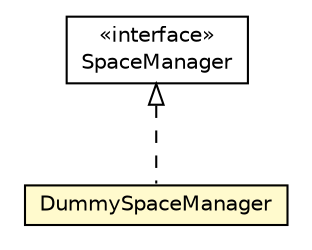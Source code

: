 #!/usr/local/bin/dot
#
# Class diagram 
# Generated by UMLGraph version R5_6-24-gf6e263 (http://www.umlgraph.org/)
#

digraph G {
	edge [fontname="Helvetica",fontsize=10,labelfontname="Helvetica",labelfontsize=10];
	node [fontname="Helvetica",fontsize=10,shape=plaintext];
	nodesep=0.25;
	ranksep=0.5;
	// org.universAAL.middleware.managers.api.SpaceManager
	c188037 [label=<<table title="org.universAAL.middleware.managers.api.SpaceManager" border="0" cellborder="1" cellspacing="0" cellpadding="2" port="p" href="../../../managers/api/SpaceManager.html">
		<tr><td><table border="0" cellspacing="0" cellpadding="1">
<tr><td align="center" balign="center"> &#171;interface&#187; </td></tr>
<tr><td align="center" balign="center"> SpaceManager </td></tr>
		</table></td></tr>
		</table>>, URL="../../../managers/api/SpaceManager.html", fontname="Helvetica", fontcolor="black", fontsize=10.0];
	// org.universAAL.middleware.container.pojo.dummyManagers.DummySpaceManager
	c188302 [label=<<table title="org.universAAL.middleware.container.pojo.dummyManagers.DummySpaceManager" border="0" cellborder="1" cellspacing="0" cellpadding="2" port="p" bgcolor="lemonChiffon" href="./DummySpaceManager.html">
		<tr><td><table border="0" cellspacing="0" cellpadding="1">
<tr><td align="center" balign="center"> DummySpaceManager </td></tr>
		</table></td></tr>
		</table>>, URL="./DummySpaceManager.html", fontname="Helvetica", fontcolor="black", fontsize=10.0];
	//org.universAAL.middleware.container.pojo.dummyManagers.DummySpaceManager implements org.universAAL.middleware.managers.api.SpaceManager
	c188037:p -> c188302:p [dir=back,arrowtail=empty,style=dashed];
}

